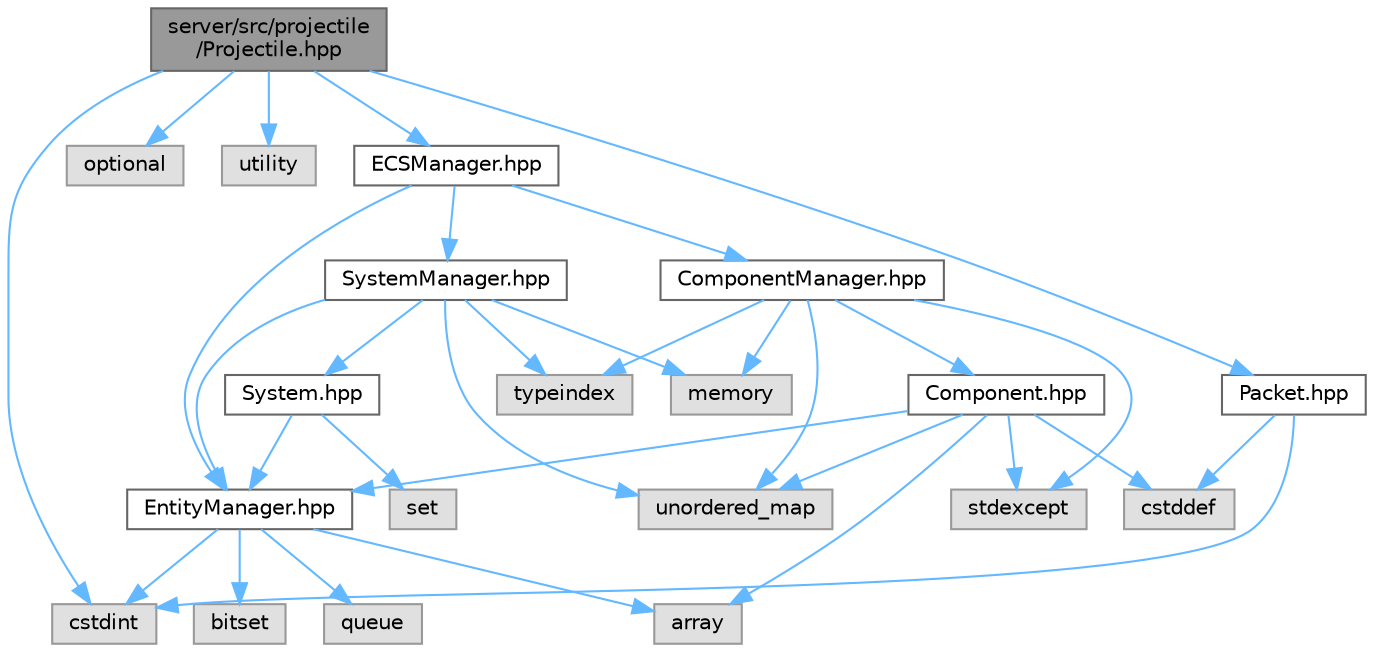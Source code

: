 digraph "server/src/projectile/Projectile.hpp"
{
 // LATEX_PDF_SIZE
  bgcolor="transparent";
  edge [fontname=Helvetica,fontsize=10,labelfontname=Helvetica,labelfontsize=10];
  node [fontname=Helvetica,fontsize=10,shape=box,height=0.2,width=0.4];
  Node1 [id="Node000001",label="server/src/projectile\l/Projectile.hpp",height=0.2,width=0.4,color="gray40", fillcolor="grey60", style="filled", fontcolor="black",tooltip=" "];
  Node1 -> Node2 [id="edge32_Node000001_Node000002",color="steelblue1",style="solid",tooltip=" "];
  Node2 [id="Node000002",label="cstdint",height=0.2,width=0.4,color="grey60", fillcolor="#E0E0E0", style="filled",tooltip=" "];
  Node1 -> Node3 [id="edge33_Node000001_Node000003",color="steelblue1",style="solid",tooltip=" "];
  Node3 [id="Node000003",label="optional",height=0.2,width=0.4,color="grey60", fillcolor="#E0E0E0", style="filled",tooltip=" "];
  Node1 -> Node4 [id="edge34_Node000001_Node000004",color="steelblue1",style="solid",tooltip=" "];
  Node4 [id="Node000004",label="utility",height=0.2,width=0.4,color="grey60", fillcolor="#E0E0E0", style="filled",tooltip=" "];
  Node1 -> Node5 [id="edge35_Node000001_Node000005",color="steelblue1",style="solid",tooltip=" "];
  Node5 [id="Node000005",label="ECSManager.hpp",height=0.2,width=0.4,color="grey40", fillcolor="white", style="filled",URL="$_e_c_s_manager_8hpp.html",tooltip=" "];
  Node5 -> Node6 [id="edge36_Node000005_Node000006",color="steelblue1",style="solid",tooltip=" "];
  Node6 [id="Node000006",label="EntityManager.hpp",height=0.2,width=0.4,color="grey40", fillcolor="white", style="filled",URL="$_entity_manager_8hpp.html",tooltip=" "];
  Node6 -> Node2 [id="edge37_Node000006_Node000002",color="steelblue1",style="solid",tooltip=" "];
  Node6 -> Node7 [id="edge38_Node000006_Node000007",color="steelblue1",style="solid",tooltip=" "];
  Node7 [id="Node000007",label="bitset",height=0.2,width=0.4,color="grey60", fillcolor="#E0E0E0", style="filled",tooltip=" "];
  Node6 -> Node8 [id="edge39_Node000006_Node000008",color="steelblue1",style="solid",tooltip=" "];
  Node8 [id="Node000008",label="queue",height=0.2,width=0.4,color="grey60", fillcolor="#E0E0E0", style="filled",tooltip=" "];
  Node6 -> Node9 [id="edge40_Node000006_Node000009",color="steelblue1",style="solid",tooltip=" "];
  Node9 [id="Node000009",label="array",height=0.2,width=0.4,color="grey60", fillcolor="#E0E0E0", style="filled",tooltip=" "];
  Node5 -> Node10 [id="edge41_Node000005_Node000010",color="steelblue1",style="solid",tooltip=" "];
  Node10 [id="Node000010",label="ComponentManager.hpp",height=0.2,width=0.4,color="grey40", fillcolor="white", style="filled",URL="$_component_manager_8hpp.html",tooltip=" "];
  Node10 -> Node11 [id="edge42_Node000010_Node000011",color="steelblue1",style="solid",tooltip=" "];
  Node11 [id="Node000011",label="memory",height=0.2,width=0.4,color="grey60", fillcolor="#E0E0E0", style="filled",tooltip=" "];
  Node10 -> Node12 [id="edge43_Node000010_Node000012",color="steelblue1",style="solid",tooltip=" "];
  Node12 [id="Node000012",label="stdexcept",height=0.2,width=0.4,color="grey60", fillcolor="#E0E0E0", style="filled",tooltip=" "];
  Node10 -> Node13 [id="edge44_Node000010_Node000013",color="steelblue1",style="solid",tooltip=" "];
  Node13 [id="Node000013",label="typeindex",height=0.2,width=0.4,color="grey60", fillcolor="#E0E0E0", style="filled",tooltip=" "];
  Node10 -> Node14 [id="edge45_Node000010_Node000014",color="steelblue1",style="solid",tooltip=" "];
  Node14 [id="Node000014",label="unordered_map",height=0.2,width=0.4,color="grey60", fillcolor="#E0E0E0", style="filled",tooltip=" "];
  Node10 -> Node15 [id="edge46_Node000010_Node000015",color="steelblue1",style="solid",tooltip=" "];
  Node15 [id="Node000015",label="Component.hpp",height=0.2,width=0.4,color="grey40", fillcolor="white", style="filled",URL="$_component_8hpp.html",tooltip=" "];
  Node15 -> Node9 [id="edge47_Node000015_Node000009",color="steelblue1",style="solid",tooltip=" "];
  Node15 -> Node16 [id="edge48_Node000015_Node000016",color="steelblue1",style="solid",tooltip=" "];
  Node16 [id="Node000016",label="cstddef",height=0.2,width=0.4,color="grey60", fillcolor="#E0E0E0", style="filled",tooltip=" "];
  Node15 -> Node14 [id="edge49_Node000015_Node000014",color="steelblue1",style="solid",tooltip=" "];
  Node15 -> Node6 [id="edge50_Node000015_Node000006",color="steelblue1",style="solid",tooltip=" "];
  Node15 -> Node12 [id="edge51_Node000015_Node000012",color="steelblue1",style="solid",tooltip=" "];
  Node5 -> Node17 [id="edge52_Node000005_Node000017",color="steelblue1",style="solid",tooltip=" "];
  Node17 [id="Node000017",label="SystemManager.hpp",height=0.2,width=0.4,color="grey40", fillcolor="white", style="filled",URL="$_system_manager_8hpp.html",tooltip=" "];
  Node17 -> Node6 [id="edge53_Node000017_Node000006",color="steelblue1",style="solid",tooltip=" "];
  Node17 -> Node18 [id="edge54_Node000017_Node000018",color="steelblue1",style="solid",tooltip=" "];
  Node18 [id="Node000018",label="System.hpp",height=0.2,width=0.4,color="grey40", fillcolor="white", style="filled",URL="$_system_8hpp.html",tooltip=" "];
  Node18 -> Node19 [id="edge55_Node000018_Node000019",color="steelblue1",style="solid",tooltip=" "];
  Node19 [id="Node000019",label="set",height=0.2,width=0.4,color="grey60", fillcolor="#E0E0E0", style="filled",tooltip=" "];
  Node18 -> Node6 [id="edge56_Node000018_Node000006",color="steelblue1",style="solid",tooltip=" "];
  Node17 -> Node13 [id="edge57_Node000017_Node000013",color="steelblue1",style="solid",tooltip=" "];
  Node17 -> Node14 [id="edge58_Node000017_Node000014",color="steelblue1",style="solid",tooltip=" "];
  Node17 -> Node11 [id="edge59_Node000017_Node000011",color="steelblue1",style="solid",tooltip=" "];
  Node1 -> Node20 [id="edge60_Node000001_Node000020",color="steelblue1",style="solid",tooltip=" "];
  Node20 [id="Node000020",label="Packet.hpp",height=0.2,width=0.4,color="grey40", fillcolor="white", style="filled",URL="$_packet_8hpp.html",tooltip=" "];
  Node20 -> Node16 [id="edge61_Node000020_Node000016",color="steelblue1",style="solid",tooltip=" "];
  Node20 -> Node2 [id="edge62_Node000020_Node000002",color="steelblue1",style="solid",tooltip=" "];
}
